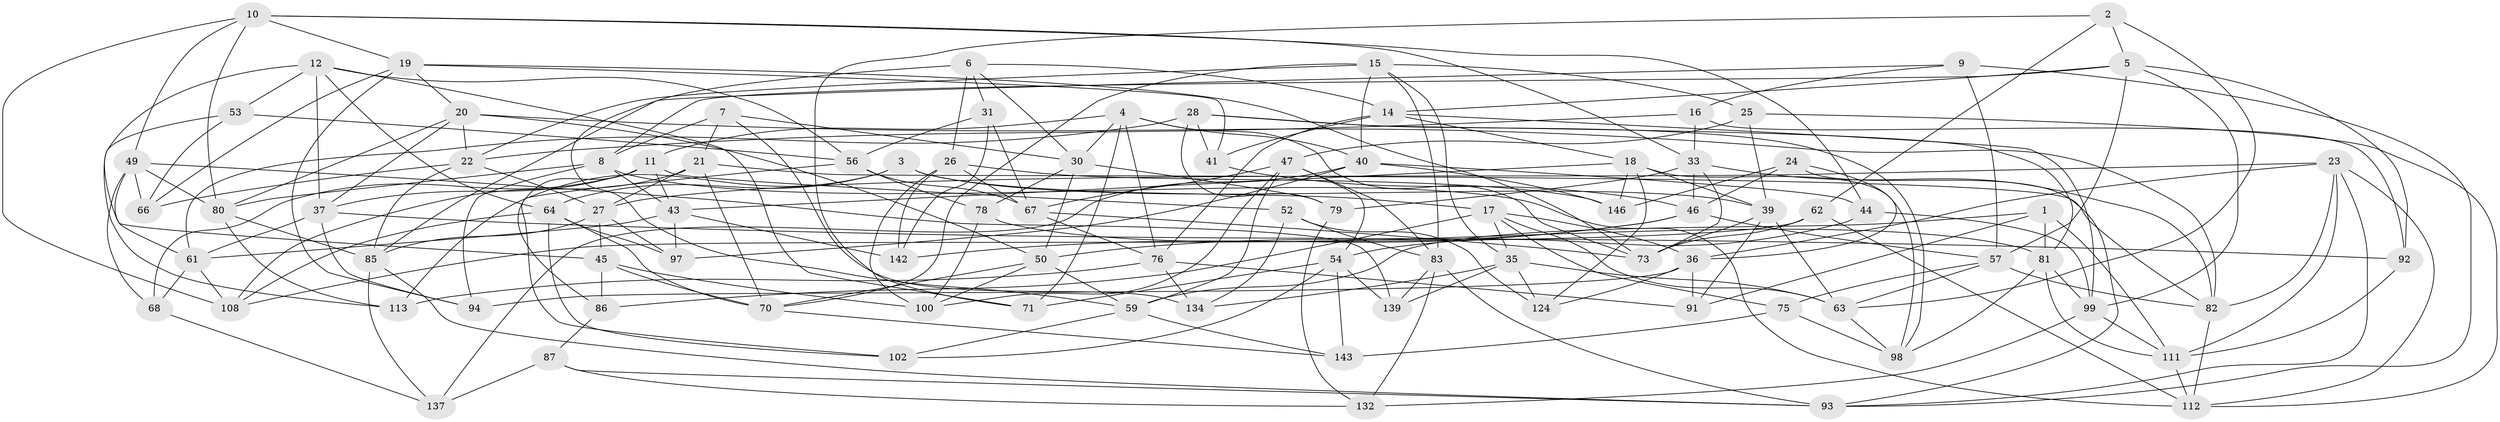 // original degree distribution, {4: 1.0}
// Generated by graph-tools (version 1.1) at 2025/42/03/06/25 10:42:23]
// undirected, 91 vertices, 233 edges
graph export_dot {
graph [start="1"]
  node [color=gray90,style=filled];
  1;
  2;
  3;
  4 [super="+38"];
  5 [super="+88"];
  6 [super="+32"];
  7;
  8 [super="+118"];
  9;
  10 [super="+72"];
  11 [super="+13"];
  12 [super="+89"];
  14 [super="+51"];
  15 [super="+109"];
  16;
  17 [super="+42"];
  18 [super="+58"];
  19 [super="+29"];
  20 [super="+34"];
  21 [super="+84"];
  22 [super="+129"];
  23 [super="+131"];
  24;
  25;
  26 [super="+90"];
  27 [super="+144"];
  28 [super="+122"];
  30 [super="+115"];
  31;
  33 [super="+48"];
  35 [super="+126"];
  36 [super="+55"];
  37 [super="+74"];
  39 [super="+77"];
  40 [super="+101"];
  41;
  43 [super="+65"];
  44;
  45 [super="+123"];
  46 [super="+121"];
  47 [super="+125"];
  49 [super="+69"];
  50 [super="+133"];
  52;
  53;
  54 [super="+60"];
  56 [super="+136"];
  57 [super="+103"];
  59 [super="+110"];
  61 [super="+127"];
  62;
  63 [super="+145"];
  64 [super="+95"];
  66;
  67 [super="+130"];
  68;
  70 [super="+128"];
  71;
  73 [super="+141"];
  75;
  76 [super="+107"];
  78;
  79;
  80 [super="+104"];
  81 [super="+116"];
  82 [super="+140"];
  83 [super="+138"];
  85 [super="+96"];
  86;
  87;
  91;
  92;
  93 [super="+106"];
  94;
  97;
  98 [super="+119"];
  99 [super="+120"];
  100 [super="+105"];
  102;
  108 [super="+135"];
  111 [super="+114"];
  112 [super="+117"];
  113;
  124;
  132;
  134;
  137;
  139;
  142;
  143;
  146;
  1 -- 91;
  1 -- 59;
  1 -- 81;
  1 -- 111;
  2 -- 71;
  2 -- 62;
  2 -- 63;
  2 -- 5;
  3 -- 113;
  3 -- 39;
  3 -- 64;
  3 -- 17;
  4 -- 40;
  4 -- 71;
  4 -- 73;
  4 -- 11;
  4 -- 30;
  4 -- 76;
  5 -- 92;
  5 -- 8;
  5 -- 57;
  5 -- 14;
  5 -- 99;
  6 -- 31;
  6 -- 30;
  6 -- 26 [weight=2];
  6 -- 14;
  6 -- 59;
  7 -- 134;
  7 -- 8;
  7 -- 21;
  7 -- 30;
  8 -- 80;
  8 -- 112;
  8 -- 94;
  8 -- 43;
  9 -- 16;
  9 -- 57;
  9 -- 93;
  9 -- 85;
  10 -- 80;
  10 -- 44;
  10 -- 49;
  10 -- 33;
  10 -- 19;
  10 -- 108;
  11 -- 37;
  11 -- 43;
  11 -- 68;
  11 -- 86;
  11 -- 52;
  12 -- 53;
  12 -- 64;
  12 -- 37;
  12 -- 56;
  12 -- 45;
  12 -- 71;
  14 -- 41;
  14 -- 76;
  14 -- 18;
  14 -- 99;
  15 -- 25;
  15 -- 35;
  15 -- 70;
  15 -- 40;
  15 -- 83;
  15 -- 22;
  16 -- 92;
  16 -- 22;
  16 -- 33;
  17 -- 75;
  17 -- 35;
  17 -- 36;
  17 -- 86;
  17 -- 63;
  18 -- 43;
  18 -- 146;
  18 -- 124;
  18 -- 39;
  18 -- 98;
  19 -- 20;
  19 -- 94;
  19 -- 41;
  19 -- 73;
  19 -- 66;
  20 -- 37;
  20 -- 80;
  20 -- 22;
  20 -- 82;
  20 -- 50;
  21 -- 70;
  21 -- 82;
  21 -- 27;
  21 -- 108 [weight=2];
  22 -- 66;
  22 -- 85;
  22 -- 27;
  23 -- 111;
  23 -- 27;
  23 -- 112;
  23 -- 36;
  23 -- 93;
  23 -- 82;
  24 -- 146;
  24 -- 46;
  24 -- 93;
  24 -- 36;
  25 -- 39;
  25 -- 112;
  25 -- 47;
  26 -- 100;
  26 -- 67;
  26 -- 142;
  26 -- 146;
  27 -- 45;
  27 -- 97;
  27 -- 85;
  28 -- 79;
  28 -- 81;
  28 -- 98 [weight=2];
  28 -- 41;
  28 -- 61;
  30 -- 79;
  30 -- 78;
  30 -- 50;
  31 -- 56;
  31 -- 142;
  31 -- 67;
  33 -- 79;
  33 -- 73;
  33 -- 82;
  33 -- 46;
  35 -- 139;
  35 -- 63;
  35 -- 124;
  35 -- 134;
  36 -- 94;
  36 -- 91;
  36 -- 124;
  37 -- 92;
  37 -- 94;
  37 -- 61;
  39 -- 73;
  39 -- 91;
  39 -- 63;
  40 -- 44;
  40 -- 97;
  40 -- 137;
  40 -- 146;
  41 -- 46;
  43 -- 61;
  43 -- 142;
  43 -- 97;
  44 -- 99;
  44 -- 54;
  45 -- 100 [weight=2];
  45 -- 70;
  45 -- 86;
  46 -- 142;
  46 -- 57;
  46 -- 50;
  47 -- 100;
  47 -- 54;
  47 -- 83;
  47 -- 67;
  47 -- 59;
  49 -- 68;
  49 -- 66;
  49 -- 80;
  49 -- 139;
  49 -- 61;
  50 -- 70;
  50 -- 59;
  50 -- 100;
  52 -- 124;
  52 -- 134;
  52 -- 83;
  53 -- 113;
  53 -- 56;
  53 -- 66;
  54 -- 102;
  54 -- 71;
  54 -- 139;
  54 -- 143;
  56 -- 78;
  56 -- 102;
  56 -- 67;
  57 -- 63;
  57 -- 75;
  57 -- 82;
  59 -- 102;
  59 -- 143;
  61 -- 68;
  61 -- 108;
  62 -- 112;
  62 -- 73;
  62 -- 108;
  63 -- 98;
  64 -- 108;
  64 -- 70;
  64 -- 97;
  64 -- 102;
  67 -- 73;
  67 -- 76;
  68 -- 137;
  70 -- 143;
  75 -- 98;
  75 -- 143;
  76 -- 134;
  76 -- 113;
  76 -- 91;
  78 -- 81;
  78 -- 100;
  79 -- 132;
  80 -- 113;
  80 -- 85;
  81 -- 98;
  81 -- 99;
  81 -- 111;
  82 -- 112;
  83 -- 132;
  83 -- 139;
  83 -- 93;
  85 -- 93;
  85 -- 137;
  86 -- 87;
  87 -- 137;
  87 -- 132;
  87 -- 93;
  92 -- 111;
  99 -- 111;
  99 -- 132;
  111 -- 112;
}
